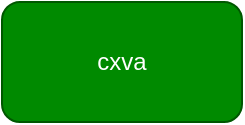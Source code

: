 <mxfile>
    <diagram id="r7dFEj3uMj5GCaXE4CJh" name="Page-1">
        <mxGraphModel dx="458" dy="312" grid="1" gridSize="10" guides="1" tooltips="1" connect="1" arrows="1" fold="1" page="1" pageScale="1" pageWidth="850" pageHeight="1100" math="0" shadow="0">
            <root>
                <mxCell id="0"/>
                <mxCell id="1" parent="0"/>
                <mxCell id="3" value="cxva" style="rounded=1;whiteSpace=wrap;html=1;fillColor=#008a00;fontColor=#ffffff;strokeColor=#005700;" vertex="1" parent="1">
                    <mxGeometry x="10" y="40" width="120" height="60" as="geometry"/>
                </mxCell>
            </root>
        </mxGraphModel>
    </diagram>
</mxfile>